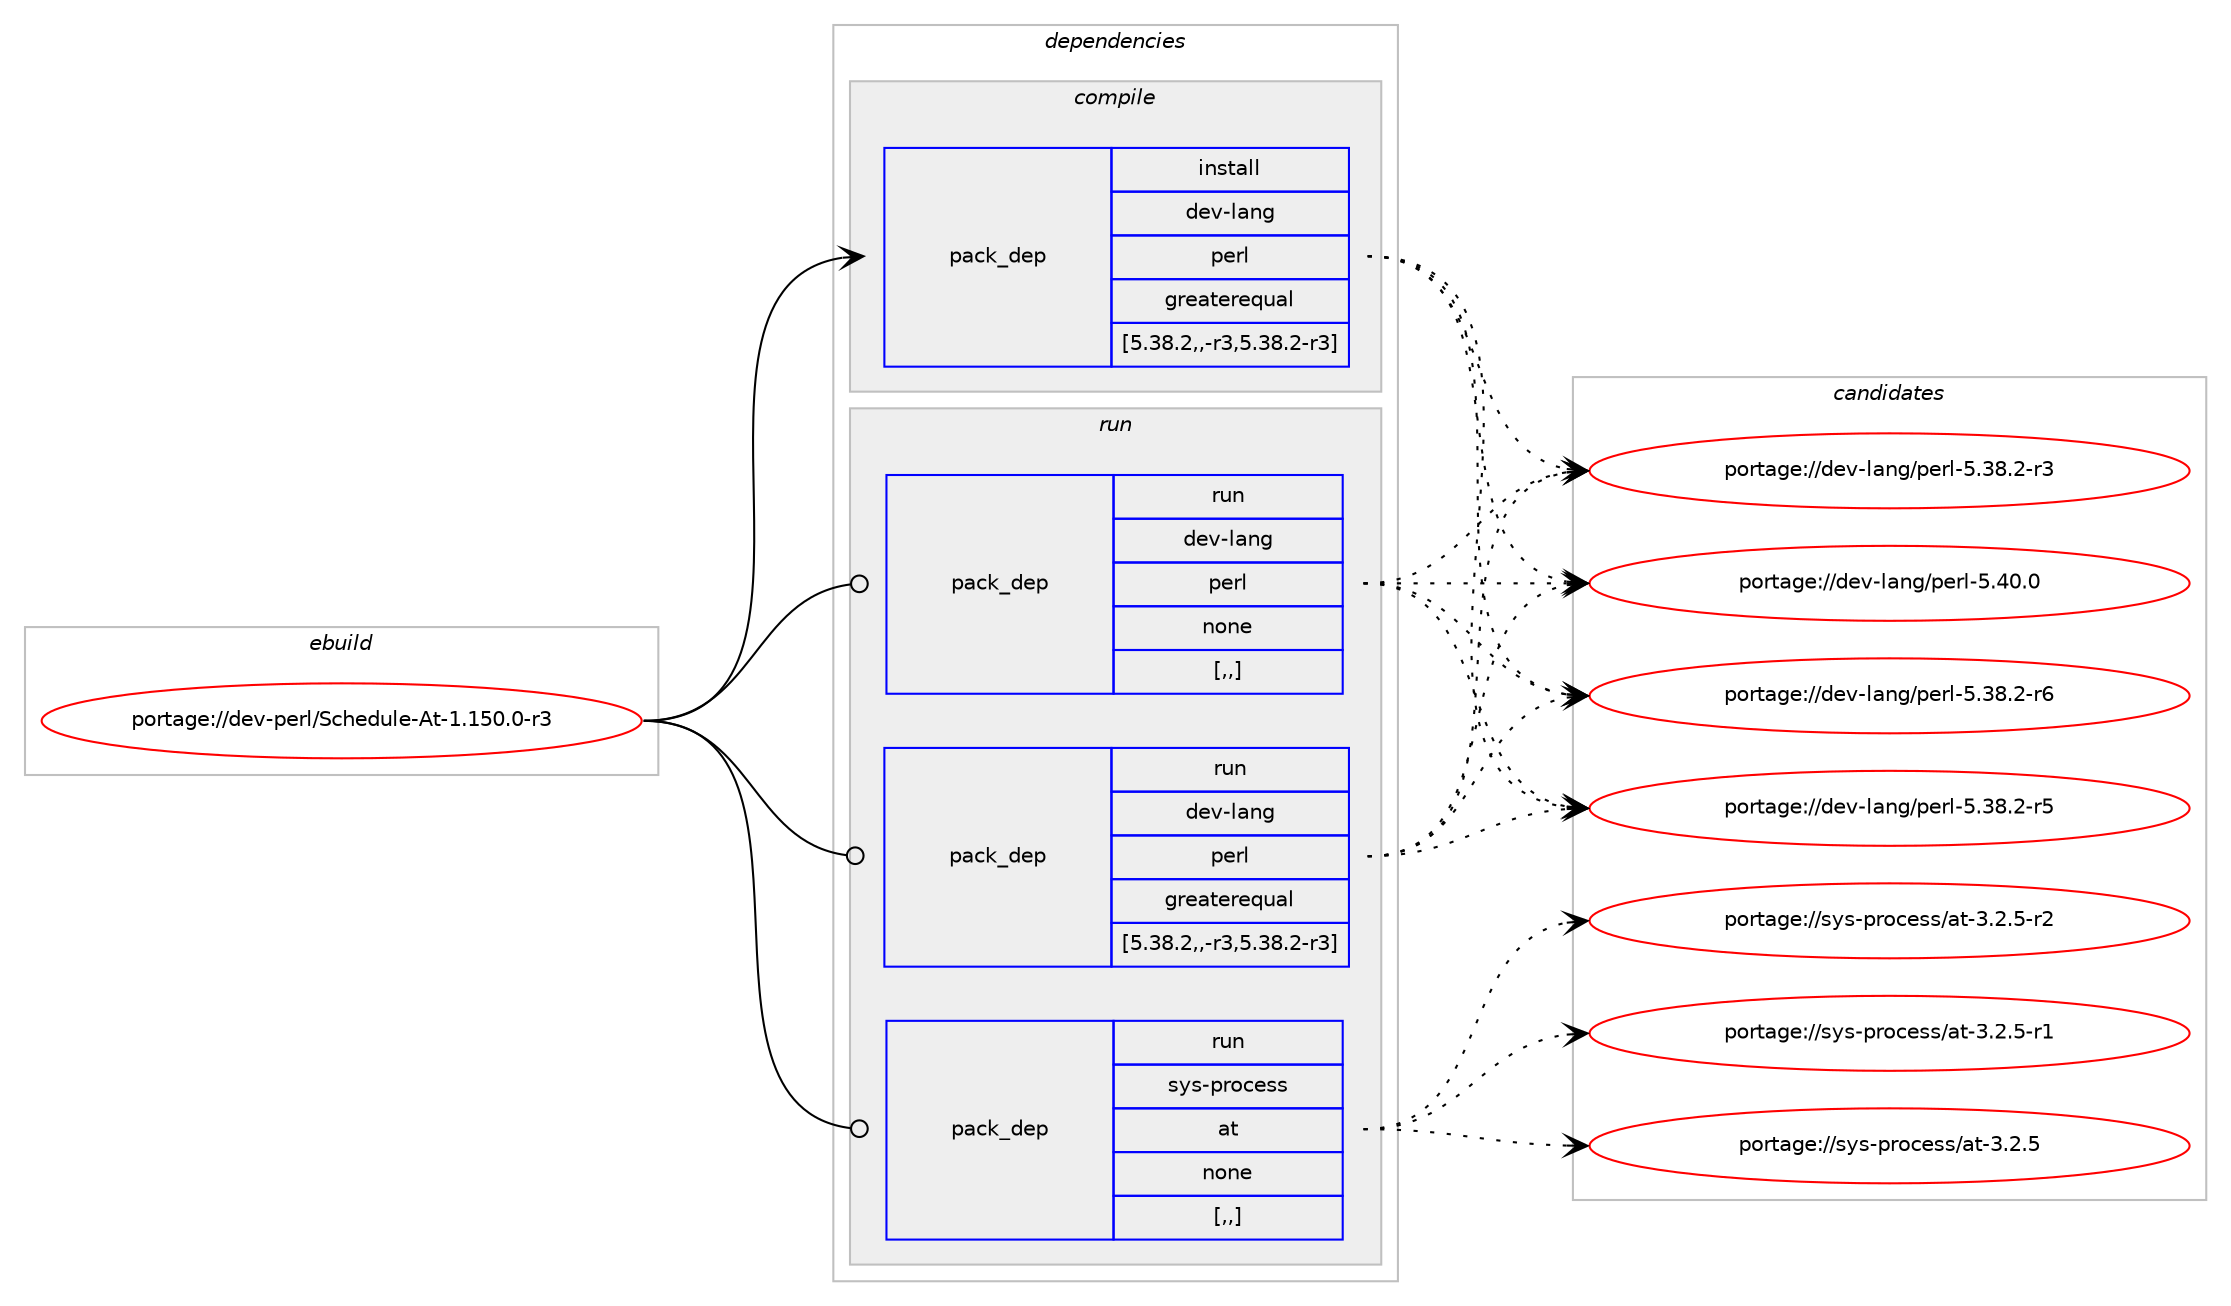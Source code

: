 digraph prolog {

# *************
# Graph options
# *************

newrank=true;
concentrate=true;
compound=true;
graph [rankdir=LR,fontname=Helvetica,fontsize=10,ranksep=1.5];#, ranksep=2.5, nodesep=0.2];
edge  [arrowhead=vee];
node  [fontname=Helvetica,fontsize=10];

# **********
# The ebuild
# **********

subgraph cluster_leftcol {
color=gray;
label=<<i>ebuild</i>>;
id [label="portage://dev-perl/Schedule-At-1.150.0-r3", color=red, width=4, href="../dev-perl/Schedule-At-1.150.0-r3.svg"];
}

# ****************
# The dependencies
# ****************

subgraph cluster_midcol {
color=gray;
label=<<i>dependencies</i>>;
subgraph cluster_compile {
fillcolor="#eeeeee";
style=filled;
label=<<i>compile</i>>;
subgraph pack105528 {
dependency136847 [label=<<TABLE BORDER="0" CELLBORDER="1" CELLSPACING="0" CELLPADDING="4" WIDTH="220"><TR><TD ROWSPAN="6" CELLPADDING="30">pack_dep</TD></TR><TR><TD WIDTH="110">install</TD></TR><TR><TD>dev-lang</TD></TR><TR><TD>perl</TD></TR><TR><TD>greaterequal</TD></TR><TR><TD>[5.38.2,,-r3,5.38.2-r3]</TD></TR></TABLE>>, shape=none, color=blue];
}
id:e -> dependency136847:w [weight=20,style="solid",arrowhead="vee"];
}
subgraph cluster_compileandrun {
fillcolor="#eeeeee";
style=filled;
label=<<i>compile and run</i>>;
}
subgraph cluster_run {
fillcolor="#eeeeee";
style=filled;
label=<<i>run</i>>;
subgraph pack105529 {
dependency136848 [label=<<TABLE BORDER="0" CELLBORDER="1" CELLSPACING="0" CELLPADDING="4" WIDTH="220"><TR><TD ROWSPAN="6" CELLPADDING="30">pack_dep</TD></TR><TR><TD WIDTH="110">run</TD></TR><TR><TD>dev-lang</TD></TR><TR><TD>perl</TD></TR><TR><TD>greaterequal</TD></TR><TR><TD>[5.38.2,,-r3,5.38.2-r3]</TD></TR></TABLE>>, shape=none, color=blue];
}
id:e -> dependency136848:w [weight=20,style="solid",arrowhead="odot"];
subgraph pack105530 {
dependency136849 [label=<<TABLE BORDER="0" CELLBORDER="1" CELLSPACING="0" CELLPADDING="4" WIDTH="220"><TR><TD ROWSPAN="6" CELLPADDING="30">pack_dep</TD></TR><TR><TD WIDTH="110">run</TD></TR><TR><TD>dev-lang</TD></TR><TR><TD>perl</TD></TR><TR><TD>none</TD></TR><TR><TD>[,,]</TD></TR></TABLE>>, shape=none, color=blue];
}
id:e -> dependency136849:w [weight=20,style="solid",arrowhead="odot"];
subgraph pack105531 {
dependency136850 [label=<<TABLE BORDER="0" CELLBORDER="1" CELLSPACING="0" CELLPADDING="4" WIDTH="220"><TR><TD ROWSPAN="6" CELLPADDING="30">pack_dep</TD></TR><TR><TD WIDTH="110">run</TD></TR><TR><TD>sys-process</TD></TR><TR><TD>at</TD></TR><TR><TD>none</TD></TR><TR><TD>[,,]</TD></TR></TABLE>>, shape=none, color=blue];
}
id:e -> dependency136850:w [weight=20,style="solid",arrowhead="odot"];
}
}

# **************
# The candidates
# **************

subgraph cluster_choices {
rank=same;
color=gray;
label=<<i>candidates</i>>;

subgraph choice105528 {
color=black;
nodesep=1;
choice10010111845108971101034711210111410845534652484648 [label="portage://dev-lang/perl-5.40.0", color=red, width=4,href="../dev-lang/perl-5.40.0.svg"];
choice100101118451089711010347112101114108455346515646504511454 [label="portage://dev-lang/perl-5.38.2-r6", color=red, width=4,href="../dev-lang/perl-5.38.2-r6.svg"];
choice100101118451089711010347112101114108455346515646504511453 [label="portage://dev-lang/perl-5.38.2-r5", color=red, width=4,href="../dev-lang/perl-5.38.2-r5.svg"];
choice100101118451089711010347112101114108455346515646504511451 [label="portage://dev-lang/perl-5.38.2-r3", color=red, width=4,href="../dev-lang/perl-5.38.2-r3.svg"];
dependency136847:e -> choice10010111845108971101034711210111410845534652484648:w [style=dotted,weight="100"];
dependency136847:e -> choice100101118451089711010347112101114108455346515646504511454:w [style=dotted,weight="100"];
dependency136847:e -> choice100101118451089711010347112101114108455346515646504511453:w [style=dotted,weight="100"];
dependency136847:e -> choice100101118451089711010347112101114108455346515646504511451:w [style=dotted,weight="100"];
}
subgraph choice105529 {
color=black;
nodesep=1;
choice10010111845108971101034711210111410845534652484648 [label="portage://dev-lang/perl-5.40.0", color=red, width=4,href="../dev-lang/perl-5.40.0.svg"];
choice100101118451089711010347112101114108455346515646504511454 [label="portage://dev-lang/perl-5.38.2-r6", color=red, width=4,href="../dev-lang/perl-5.38.2-r6.svg"];
choice100101118451089711010347112101114108455346515646504511453 [label="portage://dev-lang/perl-5.38.2-r5", color=red, width=4,href="../dev-lang/perl-5.38.2-r5.svg"];
choice100101118451089711010347112101114108455346515646504511451 [label="portage://dev-lang/perl-5.38.2-r3", color=red, width=4,href="../dev-lang/perl-5.38.2-r3.svg"];
dependency136848:e -> choice10010111845108971101034711210111410845534652484648:w [style=dotted,weight="100"];
dependency136848:e -> choice100101118451089711010347112101114108455346515646504511454:w [style=dotted,weight="100"];
dependency136848:e -> choice100101118451089711010347112101114108455346515646504511453:w [style=dotted,weight="100"];
dependency136848:e -> choice100101118451089711010347112101114108455346515646504511451:w [style=dotted,weight="100"];
}
subgraph choice105530 {
color=black;
nodesep=1;
choice10010111845108971101034711210111410845534652484648 [label="portage://dev-lang/perl-5.40.0", color=red, width=4,href="../dev-lang/perl-5.40.0.svg"];
choice100101118451089711010347112101114108455346515646504511454 [label="portage://dev-lang/perl-5.38.2-r6", color=red, width=4,href="../dev-lang/perl-5.38.2-r6.svg"];
choice100101118451089711010347112101114108455346515646504511453 [label="portage://dev-lang/perl-5.38.2-r5", color=red, width=4,href="../dev-lang/perl-5.38.2-r5.svg"];
choice100101118451089711010347112101114108455346515646504511451 [label="portage://dev-lang/perl-5.38.2-r3", color=red, width=4,href="../dev-lang/perl-5.38.2-r3.svg"];
dependency136849:e -> choice10010111845108971101034711210111410845534652484648:w [style=dotted,weight="100"];
dependency136849:e -> choice100101118451089711010347112101114108455346515646504511454:w [style=dotted,weight="100"];
dependency136849:e -> choice100101118451089711010347112101114108455346515646504511453:w [style=dotted,weight="100"];
dependency136849:e -> choice100101118451089711010347112101114108455346515646504511451:w [style=dotted,weight="100"];
}
subgraph choice105531 {
color=black;
nodesep=1;
choice115121115451121141119910111511547971164551465046534511450 [label="portage://sys-process/at-3.2.5-r2", color=red, width=4,href="../sys-process/at-3.2.5-r2.svg"];
choice115121115451121141119910111511547971164551465046534511449 [label="portage://sys-process/at-3.2.5-r1", color=red, width=4,href="../sys-process/at-3.2.5-r1.svg"];
choice11512111545112114111991011151154797116455146504653 [label="portage://sys-process/at-3.2.5", color=red, width=4,href="../sys-process/at-3.2.5.svg"];
dependency136850:e -> choice115121115451121141119910111511547971164551465046534511450:w [style=dotted,weight="100"];
dependency136850:e -> choice115121115451121141119910111511547971164551465046534511449:w [style=dotted,weight="100"];
dependency136850:e -> choice11512111545112114111991011151154797116455146504653:w [style=dotted,weight="100"];
}
}

}
